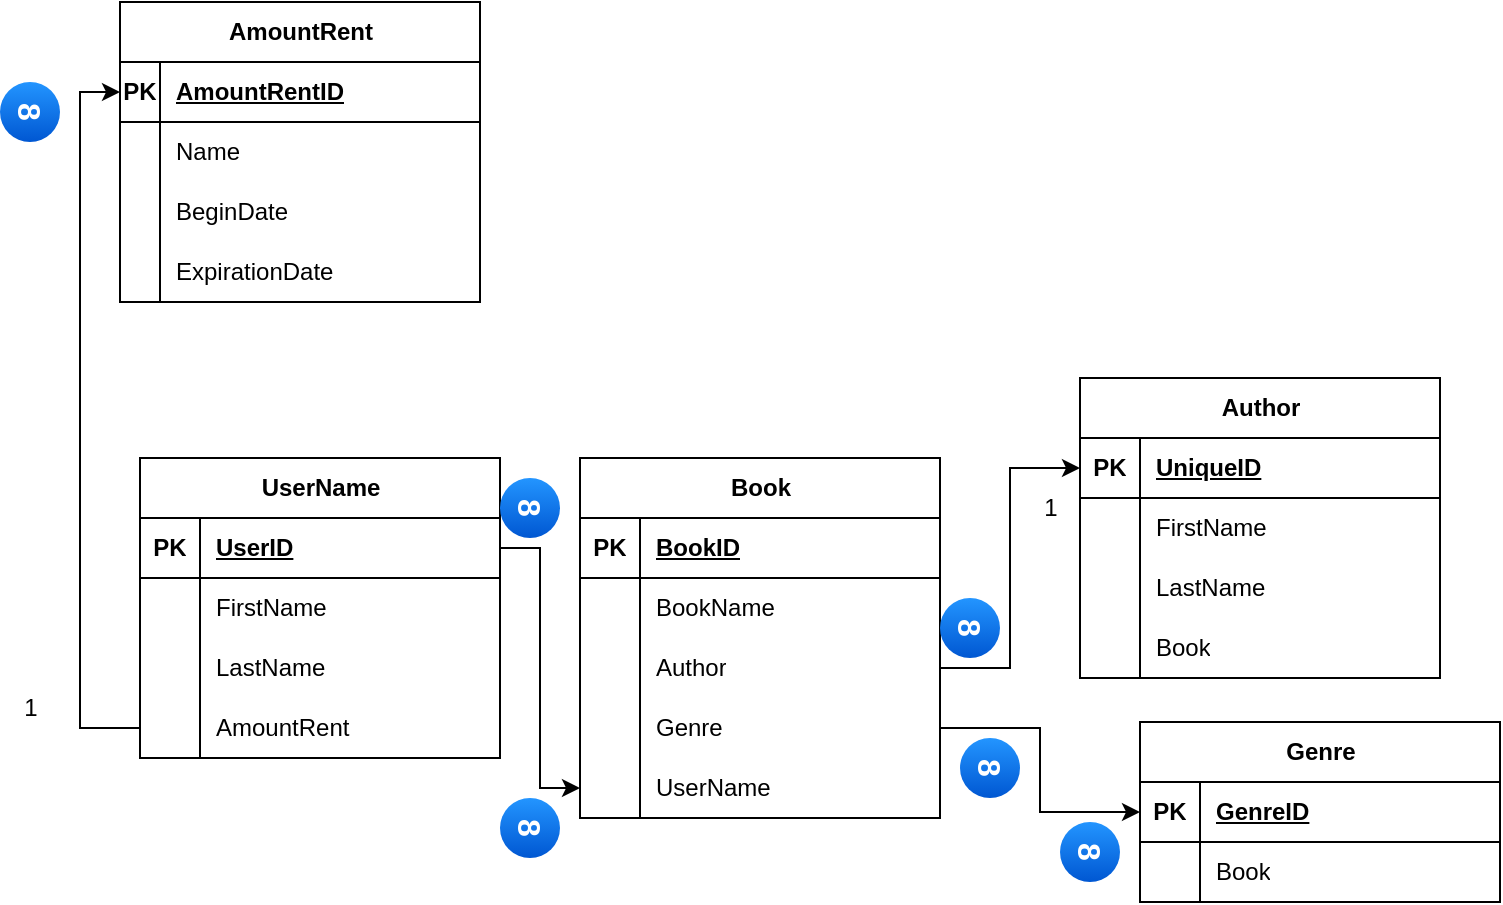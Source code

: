 <mxfile version="27.0.2">
  <diagram name="Страница — 1" id="RbjTcnhwJGc7OJ66Y2iK">
    <mxGraphModel dx="865" dy="1685" grid="1" gridSize="10" guides="1" tooltips="1" connect="1" arrows="1" fold="1" page="1" pageScale="1" pageWidth="827" pageHeight="1169" math="0" shadow="0">
      <root>
        <mxCell id="0" />
        <mxCell id="1" parent="0" />
        <mxCell id="HoDnwbS0lnE5Cmfxk-SK-15" value="AmountRent" style="shape=table;startSize=30;container=1;collapsible=1;childLayout=tableLayout;fixedRows=1;rowLines=0;fontStyle=1;align=center;resizeLast=1;html=1;" vertex="1" parent="1">
          <mxGeometry x="180" y="-40" width="180" height="150" as="geometry" />
        </mxCell>
        <mxCell id="HoDnwbS0lnE5Cmfxk-SK-16" value="" style="shape=tableRow;horizontal=0;startSize=0;swimlaneHead=0;swimlaneBody=0;fillColor=none;collapsible=0;dropTarget=0;points=[[0,0.5],[1,0.5]];portConstraint=eastwest;top=0;left=0;right=0;bottom=1;" vertex="1" parent="HoDnwbS0lnE5Cmfxk-SK-15">
          <mxGeometry y="30" width="180" height="30" as="geometry" />
        </mxCell>
        <mxCell id="HoDnwbS0lnE5Cmfxk-SK-17" value="PK" style="shape=partialRectangle;connectable=0;fillColor=none;top=0;left=0;bottom=0;right=0;fontStyle=1;overflow=hidden;whiteSpace=wrap;html=1;" vertex="1" parent="HoDnwbS0lnE5Cmfxk-SK-16">
          <mxGeometry width="20" height="30" as="geometry">
            <mxRectangle width="20" height="30" as="alternateBounds" />
          </mxGeometry>
        </mxCell>
        <mxCell id="HoDnwbS0lnE5Cmfxk-SK-18" value="AmountRentID" style="shape=partialRectangle;connectable=0;fillColor=none;top=0;left=0;bottom=0;right=0;align=left;spacingLeft=6;fontStyle=5;overflow=hidden;whiteSpace=wrap;html=1;" vertex="1" parent="HoDnwbS0lnE5Cmfxk-SK-16">
          <mxGeometry x="20" width="160" height="30" as="geometry">
            <mxRectangle width="160" height="30" as="alternateBounds" />
          </mxGeometry>
        </mxCell>
        <mxCell id="HoDnwbS0lnE5Cmfxk-SK-19" value="" style="shape=tableRow;horizontal=0;startSize=0;swimlaneHead=0;swimlaneBody=0;fillColor=none;collapsible=0;dropTarget=0;points=[[0,0.5],[1,0.5]];portConstraint=eastwest;top=0;left=0;right=0;bottom=0;" vertex="1" parent="HoDnwbS0lnE5Cmfxk-SK-15">
          <mxGeometry y="60" width="180" height="30" as="geometry" />
        </mxCell>
        <mxCell id="HoDnwbS0lnE5Cmfxk-SK-20" value="" style="shape=partialRectangle;connectable=0;fillColor=none;top=0;left=0;bottom=0;right=0;editable=1;overflow=hidden;whiteSpace=wrap;html=1;" vertex="1" parent="HoDnwbS0lnE5Cmfxk-SK-19">
          <mxGeometry width="20" height="30" as="geometry">
            <mxRectangle width="20" height="30" as="alternateBounds" />
          </mxGeometry>
        </mxCell>
        <mxCell id="HoDnwbS0lnE5Cmfxk-SK-21" value="Name" style="shape=partialRectangle;connectable=0;fillColor=none;top=0;left=0;bottom=0;right=0;align=left;spacingLeft=6;overflow=hidden;whiteSpace=wrap;html=1;" vertex="1" parent="HoDnwbS0lnE5Cmfxk-SK-19">
          <mxGeometry x="20" width="160" height="30" as="geometry">
            <mxRectangle width="160" height="30" as="alternateBounds" />
          </mxGeometry>
        </mxCell>
        <mxCell id="HoDnwbS0lnE5Cmfxk-SK-22" value="" style="shape=tableRow;horizontal=0;startSize=0;swimlaneHead=0;swimlaneBody=0;fillColor=none;collapsible=0;dropTarget=0;points=[[0,0.5],[1,0.5]];portConstraint=eastwest;top=0;left=0;right=0;bottom=0;" vertex="1" parent="HoDnwbS0lnE5Cmfxk-SK-15">
          <mxGeometry y="90" width="180" height="30" as="geometry" />
        </mxCell>
        <mxCell id="HoDnwbS0lnE5Cmfxk-SK-23" value="" style="shape=partialRectangle;connectable=0;fillColor=none;top=0;left=0;bottom=0;right=0;editable=1;overflow=hidden;whiteSpace=wrap;html=1;" vertex="1" parent="HoDnwbS0lnE5Cmfxk-SK-22">
          <mxGeometry width="20" height="30" as="geometry">
            <mxRectangle width="20" height="30" as="alternateBounds" />
          </mxGeometry>
        </mxCell>
        <mxCell id="HoDnwbS0lnE5Cmfxk-SK-24" value="BeginDate" style="shape=partialRectangle;connectable=0;fillColor=none;top=0;left=0;bottom=0;right=0;align=left;spacingLeft=6;overflow=hidden;whiteSpace=wrap;html=1;" vertex="1" parent="HoDnwbS0lnE5Cmfxk-SK-22">
          <mxGeometry x="20" width="160" height="30" as="geometry">
            <mxRectangle width="160" height="30" as="alternateBounds" />
          </mxGeometry>
        </mxCell>
        <mxCell id="HoDnwbS0lnE5Cmfxk-SK-25" value="" style="shape=tableRow;horizontal=0;startSize=0;swimlaneHead=0;swimlaneBody=0;fillColor=none;collapsible=0;dropTarget=0;points=[[0,0.5],[1,0.5]];portConstraint=eastwest;top=0;left=0;right=0;bottom=0;" vertex="1" parent="HoDnwbS0lnE5Cmfxk-SK-15">
          <mxGeometry y="120" width="180" height="30" as="geometry" />
        </mxCell>
        <mxCell id="HoDnwbS0lnE5Cmfxk-SK-26" value="" style="shape=partialRectangle;connectable=0;fillColor=none;top=0;left=0;bottom=0;right=0;editable=1;overflow=hidden;whiteSpace=wrap;html=1;" vertex="1" parent="HoDnwbS0lnE5Cmfxk-SK-25">
          <mxGeometry width="20" height="30" as="geometry">
            <mxRectangle width="20" height="30" as="alternateBounds" />
          </mxGeometry>
        </mxCell>
        <mxCell id="HoDnwbS0lnE5Cmfxk-SK-27" value="ExpirationDate" style="shape=partialRectangle;connectable=0;fillColor=none;top=0;left=0;bottom=0;right=0;align=left;spacingLeft=6;overflow=hidden;whiteSpace=wrap;html=1;" vertex="1" parent="HoDnwbS0lnE5Cmfxk-SK-25">
          <mxGeometry x="20" width="160" height="30" as="geometry">
            <mxRectangle width="160" height="30" as="alternateBounds" />
          </mxGeometry>
        </mxCell>
        <mxCell id="HoDnwbS0lnE5Cmfxk-SK-53" value="UserName" style="shape=table;startSize=30;container=1;collapsible=1;childLayout=tableLayout;fixedRows=1;rowLines=0;fontStyle=1;align=center;resizeLast=1;html=1;" vertex="1" parent="1">
          <mxGeometry x="190" y="188" width="180" height="150" as="geometry" />
        </mxCell>
        <mxCell id="HoDnwbS0lnE5Cmfxk-SK-54" value="" style="shape=tableRow;horizontal=0;startSize=0;swimlaneHead=0;swimlaneBody=0;fillColor=none;collapsible=0;dropTarget=0;points=[[0,0.5],[1,0.5]];portConstraint=eastwest;top=0;left=0;right=0;bottom=1;" vertex="1" parent="HoDnwbS0lnE5Cmfxk-SK-53">
          <mxGeometry y="30" width="180" height="30" as="geometry" />
        </mxCell>
        <mxCell id="HoDnwbS0lnE5Cmfxk-SK-55" value="PK" style="shape=partialRectangle;connectable=0;fillColor=none;top=0;left=0;bottom=0;right=0;fontStyle=1;overflow=hidden;whiteSpace=wrap;html=1;" vertex="1" parent="HoDnwbS0lnE5Cmfxk-SK-54">
          <mxGeometry width="30" height="30" as="geometry">
            <mxRectangle width="30" height="30" as="alternateBounds" />
          </mxGeometry>
        </mxCell>
        <mxCell id="HoDnwbS0lnE5Cmfxk-SK-56" value="UserID" style="shape=partialRectangle;connectable=0;fillColor=none;top=0;left=0;bottom=0;right=0;align=left;spacingLeft=6;fontStyle=5;overflow=hidden;whiteSpace=wrap;html=1;" vertex="1" parent="HoDnwbS0lnE5Cmfxk-SK-54">
          <mxGeometry x="30" width="150" height="30" as="geometry">
            <mxRectangle width="150" height="30" as="alternateBounds" />
          </mxGeometry>
        </mxCell>
        <mxCell id="HoDnwbS0lnE5Cmfxk-SK-57" value="" style="shape=tableRow;horizontal=0;startSize=0;swimlaneHead=0;swimlaneBody=0;fillColor=none;collapsible=0;dropTarget=0;points=[[0,0.5],[1,0.5]];portConstraint=eastwest;top=0;left=0;right=0;bottom=0;" vertex="1" parent="HoDnwbS0lnE5Cmfxk-SK-53">
          <mxGeometry y="60" width="180" height="30" as="geometry" />
        </mxCell>
        <mxCell id="HoDnwbS0lnE5Cmfxk-SK-58" value="" style="shape=partialRectangle;connectable=0;fillColor=none;top=0;left=0;bottom=0;right=0;editable=1;overflow=hidden;whiteSpace=wrap;html=1;" vertex="1" parent="HoDnwbS0lnE5Cmfxk-SK-57">
          <mxGeometry width="30" height="30" as="geometry">
            <mxRectangle width="30" height="30" as="alternateBounds" />
          </mxGeometry>
        </mxCell>
        <mxCell id="HoDnwbS0lnE5Cmfxk-SK-59" value="FirstName" style="shape=partialRectangle;connectable=0;fillColor=none;top=0;left=0;bottom=0;right=0;align=left;spacingLeft=6;overflow=hidden;whiteSpace=wrap;html=1;" vertex="1" parent="HoDnwbS0lnE5Cmfxk-SK-57">
          <mxGeometry x="30" width="150" height="30" as="geometry">
            <mxRectangle width="150" height="30" as="alternateBounds" />
          </mxGeometry>
        </mxCell>
        <mxCell id="HoDnwbS0lnE5Cmfxk-SK-60" value="" style="shape=tableRow;horizontal=0;startSize=0;swimlaneHead=0;swimlaneBody=0;fillColor=none;collapsible=0;dropTarget=0;points=[[0,0.5],[1,0.5]];portConstraint=eastwest;top=0;left=0;right=0;bottom=0;" vertex="1" parent="HoDnwbS0lnE5Cmfxk-SK-53">
          <mxGeometry y="90" width="180" height="30" as="geometry" />
        </mxCell>
        <mxCell id="HoDnwbS0lnE5Cmfxk-SK-61" value="" style="shape=partialRectangle;connectable=0;fillColor=none;top=0;left=0;bottom=0;right=0;editable=1;overflow=hidden;whiteSpace=wrap;html=1;" vertex="1" parent="HoDnwbS0lnE5Cmfxk-SK-60">
          <mxGeometry width="30" height="30" as="geometry">
            <mxRectangle width="30" height="30" as="alternateBounds" />
          </mxGeometry>
        </mxCell>
        <mxCell id="HoDnwbS0lnE5Cmfxk-SK-62" value="LastName" style="shape=partialRectangle;connectable=0;fillColor=none;top=0;left=0;bottom=0;right=0;align=left;spacingLeft=6;overflow=hidden;whiteSpace=wrap;html=1;" vertex="1" parent="HoDnwbS0lnE5Cmfxk-SK-60">
          <mxGeometry x="30" width="150" height="30" as="geometry">
            <mxRectangle width="150" height="30" as="alternateBounds" />
          </mxGeometry>
        </mxCell>
        <mxCell id="HoDnwbS0lnE5Cmfxk-SK-63" value="" style="shape=tableRow;horizontal=0;startSize=0;swimlaneHead=0;swimlaneBody=0;fillColor=none;collapsible=0;dropTarget=0;points=[[0,0.5],[1,0.5]];portConstraint=eastwest;top=0;left=0;right=0;bottom=0;" vertex="1" parent="HoDnwbS0lnE5Cmfxk-SK-53">
          <mxGeometry y="120" width="180" height="30" as="geometry" />
        </mxCell>
        <mxCell id="HoDnwbS0lnE5Cmfxk-SK-64" value="" style="shape=partialRectangle;connectable=0;fillColor=none;top=0;left=0;bottom=0;right=0;editable=1;overflow=hidden;whiteSpace=wrap;html=1;" vertex="1" parent="HoDnwbS0lnE5Cmfxk-SK-63">
          <mxGeometry width="30" height="30" as="geometry">
            <mxRectangle width="30" height="30" as="alternateBounds" />
          </mxGeometry>
        </mxCell>
        <mxCell id="HoDnwbS0lnE5Cmfxk-SK-65" value="AmountRent" style="shape=partialRectangle;connectable=0;fillColor=none;top=0;left=0;bottom=0;right=0;align=left;spacingLeft=6;overflow=hidden;whiteSpace=wrap;html=1;" vertex="1" parent="HoDnwbS0lnE5Cmfxk-SK-63">
          <mxGeometry x="30" width="150" height="30" as="geometry">
            <mxRectangle width="150" height="30" as="alternateBounds" />
          </mxGeometry>
        </mxCell>
        <mxCell id="HoDnwbS0lnE5Cmfxk-SK-66" value="Book" style="shape=table;startSize=30;container=1;collapsible=1;childLayout=tableLayout;fixedRows=1;rowLines=0;fontStyle=1;align=center;resizeLast=1;html=1;arcSize=15;" vertex="1" parent="1">
          <mxGeometry x="410" y="188" width="180" height="180" as="geometry" />
        </mxCell>
        <mxCell id="HoDnwbS0lnE5Cmfxk-SK-67" value="" style="shape=tableRow;horizontal=0;startSize=0;swimlaneHead=0;swimlaneBody=0;fillColor=none;collapsible=0;dropTarget=0;points=[[0,0.5],[1,0.5]];portConstraint=eastwest;top=0;left=0;right=0;bottom=1;" vertex="1" parent="HoDnwbS0lnE5Cmfxk-SK-66">
          <mxGeometry y="30" width="180" height="30" as="geometry" />
        </mxCell>
        <mxCell id="HoDnwbS0lnE5Cmfxk-SK-68" value="PK" style="shape=partialRectangle;connectable=0;fillColor=none;top=0;left=0;bottom=0;right=0;fontStyle=1;overflow=hidden;whiteSpace=wrap;html=1;" vertex="1" parent="HoDnwbS0lnE5Cmfxk-SK-67">
          <mxGeometry width="30" height="30" as="geometry">
            <mxRectangle width="30" height="30" as="alternateBounds" />
          </mxGeometry>
        </mxCell>
        <mxCell id="HoDnwbS0lnE5Cmfxk-SK-69" value="BookID" style="shape=partialRectangle;connectable=0;fillColor=none;top=0;left=0;bottom=0;right=0;align=left;spacingLeft=6;fontStyle=5;overflow=hidden;whiteSpace=wrap;html=1;" vertex="1" parent="HoDnwbS0lnE5Cmfxk-SK-67">
          <mxGeometry x="30" width="150" height="30" as="geometry">
            <mxRectangle width="150" height="30" as="alternateBounds" />
          </mxGeometry>
        </mxCell>
        <mxCell id="HoDnwbS0lnE5Cmfxk-SK-70" value="" style="shape=tableRow;horizontal=0;startSize=0;swimlaneHead=0;swimlaneBody=0;fillColor=none;collapsible=0;dropTarget=0;points=[[0,0.5],[1,0.5]];portConstraint=eastwest;top=0;left=0;right=0;bottom=0;" vertex="1" parent="HoDnwbS0lnE5Cmfxk-SK-66">
          <mxGeometry y="60" width="180" height="30" as="geometry" />
        </mxCell>
        <mxCell id="HoDnwbS0lnE5Cmfxk-SK-71" value="" style="shape=partialRectangle;connectable=0;fillColor=none;top=0;left=0;bottom=0;right=0;editable=1;overflow=hidden;whiteSpace=wrap;html=1;" vertex="1" parent="HoDnwbS0lnE5Cmfxk-SK-70">
          <mxGeometry width="30" height="30" as="geometry">
            <mxRectangle width="30" height="30" as="alternateBounds" />
          </mxGeometry>
        </mxCell>
        <mxCell id="HoDnwbS0lnE5Cmfxk-SK-72" value="BookName" style="shape=partialRectangle;connectable=0;fillColor=none;top=0;left=0;bottom=0;right=0;align=left;spacingLeft=6;overflow=hidden;whiteSpace=wrap;html=1;" vertex="1" parent="HoDnwbS0lnE5Cmfxk-SK-70">
          <mxGeometry x="30" width="150" height="30" as="geometry">
            <mxRectangle width="150" height="30" as="alternateBounds" />
          </mxGeometry>
        </mxCell>
        <mxCell id="HoDnwbS0lnE5Cmfxk-SK-73" value="" style="shape=tableRow;horizontal=0;startSize=0;swimlaneHead=0;swimlaneBody=0;fillColor=none;collapsible=0;dropTarget=0;points=[[0,0.5],[1,0.5]];portConstraint=eastwest;top=0;left=0;right=0;bottom=0;" vertex="1" parent="HoDnwbS0lnE5Cmfxk-SK-66">
          <mxGeometry y="90" width="180" height="30" as="geometry" />
        </mxCell>
        <mxCell id="HoDnwbS0lnE5Cmfxk-SK-74" value="" style="shape=partialRectangle;connectable=0;fillColor=none;top=0;left=0;bottom=0;right=0;editable=1;overflow=hidden;whiteSpace=wrap;html=1;" vertex="1" parent="HoDnwbS0lnE5Cmfxk-SK-73">
          <mxGeometry width="30" height="30" as="geometry">
            <mxRectangle width="30" height="30" as="alternateBounds" />
          </mxGeometry>
        </mxCell>
        <mxCell id="HoDnwbS0lnE5Cmfxk-SK-75" value="Author" style="shape=partialRectangle;connectable=0;fillColor=none;top=0;left=0;bottom=0;right=0;align=left;spacingLeft=6;overflow=hidden;whiteSpace=wrap;html=1;" vertex="1" parent="HoDnwbS0lnE5Cmfxk-SK-73">
          <mxGeometry x="30" width="150" height="30" as="geometry">
            <mxRectangle width="150" height="30" as="alternateBounds" />
          </mxGeometry>
        </mxCell>
        <mxCell id="HoDnwbS0lnE5Cmfxk-SK-76" value="" style="shape=tableRow;horizontal=0;startSize=0;swimlaneHead=0;swimlaneBody=0;fillColor=none;collapsible=0;dropTarget=0;points=[[0,0.5],[1,0.5]];portConstraint=eastwest;top=0;left=0;right=0;bottom=0;" vertex="1" parent="HoDnwbS0lnE5Cmfxk-SK-66">
          <mxGeometry y="120" width="180" height="30" as="geometry" />
        </mxCell>
        <mxCell id="HoDnwbS0lnE5Cmfxk-SK-77" value="" style="shape=partialRectangle;connectable=0;fillColor=none;top=0;left=0;bottom=0;right=0;editable=1;overflow=hidden;whiteSpace=wrap;html=1;" vertex="1" parent="HoDnwbS0lnE5Cmfxk-SK-76">
          <mxGeometry width="30" height="30" as="geometry">
            <mxRectangle width="30" height="30" as="alternateBounds" />
          </mxGeometry>
        </mxCell>
        <mxCell id="HoDnwbS0lnE5Cmfxk-SK-78" value="Genre" style="shape=partialRectangle;connectable=0;fillColor=none;top=0;left=0;bottom=0;right=0;align=left;spacingLeft=6;overflow=hidden;whiteSpace=wrap;html=1;" vertex="1" parent="HoDnwbS0lnE5Cmfxk-SK-76">
          <mxGeometry x="30" width="150" height="30" as="geometry">
            <mxRectangle width="150" height="30" as="alternateBounds" />
          </mxGeometry>
        </mxCell>
        <mxCell id="HoDnwbS0lnE5Cmfxk-SK-121" style="shape=tableRow;horizontal=0;startSize=0;swimlaneHead=0;swimlaneBody=0;fillColor=none;collapsible=0;dropTarget=0;points=[[0,0.5],[1,0.5]];portConstraint=eastwest;top=0;left=0;right=0;bottom=0;" vertex="1" parent="HoDnwbS0lnE5Cmfxk-SK-66">
          <mxGeometry y="150" width="180" height="30" as="geometry" />
        </mxCell>
        <mxCell id="HoDnwbS0lnE5Cmfxk-SK-122" style="shape=partialRectangle;connectable=0;fillColor=none;top=0;left=0;bottom=0;right=0;editable=1;overflow=hidden;whiteSpace=wrap;html=1;" vertex="1" parent="HoDnwbS0lnE5Cmfxk-SK-121">
          <mxGeometry width="30" height="30" as="geometry">
            <mxRectangle width="30" height="30" as="alternateBounds" />
          </mxGeometry>
        </mxCell>
        <mxCell id="HoDnwbS0lnE5Cmfxk-SK-123" value="UserName" style="shape=partialRectangle;connectable=0;fillColor=none;top=0;left=0;bottom=0;right=0;align=left;spacingLeft=6;overflow=hidden;whiteSpace=wrap;html=1;" vertex="1" parent="HoDnwbS0lnE5Cmfxk-SK-121">
          <mxGeometry x="30" width="150" height="30" as="geometry">
            <mxRectangle width="150" height="30" as="alternateBounds" />
          </mxGeometry>
        </mxCell>
        <mxCell id="HoDnwbS0lnE5Cmfxk-SK-82" value="Author" style="shape=table;startSize=30;container=1;collapsible=1;childLayout=tableLayout;fixedRows=1;rowLines=0;fontStyle=1;align=center;resizeLast=1;html=1;" vertex="1" parent="1">
          <mxGeometry x="660" y="148" width="180" height="150" as="geometry" />
        </mxCell>
        <mxCell id="HoDnwbS0lnE5Cmfxk-SK-83" value="" style="shape=tableRow;horizontal=0;startSize=0;swimlaneHead=0;swimlaneBody=0;fillColor=none;collapsible=0;dropTarget=0;points=[[0,0.5],[1,0.5]];portConstraint=eastwest;top=0;left=0;right=0;bottom=1;" vertex="1" parent="HoDnwbS0lnE5Cmfxk-SK-82">
          <mxGeometry y="30" width="180" height="30" as="geometry" />
        </mxCell>
        <mxCell id="HoDnwbS0lnE5Cmfxk-SK-84" value="PK" style="shape=partialRectangle;connectable=0;fillColor=none;top=0;left=0;bottom=0;right=0;fontStyle=1;overflow=hidden;whiteSpace=wrap;html=1;" vertex="1" parent="HoDnwbS0lnE5Cmfxk-SK-83">
          <mxGeometry width="30" height="30" as="geometry">
            <mxRectangle width="30" height="30" as="alternateBounds" />
          </mxGeometry>
        </mxCell>
        <mxCell id="HoDnwbS0lnE5Cmfxk-SK-85" value="UniqueID" style="shape=partialRectangle;connectable=0;fillColor=none;top=0;left=0;bottom=0;right=0;align=left;spacingLeft=6;fontStyle=5;overflow=hidden;whiteSpace=wrap;html=1;" vertex="1" parent="HoDnwbS0lnE5Cmfxk-SK-83">
          <mxGeometry x="30" width="150" height="30" as="geometry">
            <mxRectangle width="150" height="30" as="alternateBounds" />
          </mxGeometry>
        </mxCell>
        <mxCell id="HoDnwbS0lnE5Cmfxk-SK-86" value="" style="shape=tableRow;horizontal=0;startSize=0;swimlaneHead=0;swimlaneBody=0;fillColor=none;collapsible=0;dropTarget=0;points=[[0,0.5],[1,0.5]];portConstraint=eastwest;top=0;left=0;right=0;bottom=0;" vertex="1" parent="HoDnwbS0lnE5Cmfxk-SK-82">
          <mxGeometry y="60" width="180" height="30" as="geometry" />
        </mxCell>
        <mxCell id="HoDnwbS0lnE5Cmfxk-SK-87" value="" style="shape=partialRectangle;connectable=0;fillColor=none;top=0;left=0;bottom=0;right=0;editable=1;overflow=hidden;whiteSpace=wrap;html=1;" vertex="1" parent="HoDnwbS0lnE5Cmfxk-SK-86">
          <mxGeometry width="30" height="30" as="geometry">
            <mxRectangle width="30" height="30" as="alternateBounds" />
          </mxGeometry>
        </mxCell>
        <mxCell id="HoDnwbS0lnE5Cmfxk-SK-88" value="FirstName" style="shape=partialRectangle;connectable=0;fillColor=none;top=0;left=0;bottom=0;right=0;align=left;spacingLeft=6;overflow=hidden;whiteSpace=wrap;html=1;" vertex="1" parent="HoDnwbS0lnE5Cmfxk-SK-86">
          <mxGeometry x="30" width="150" height="30" as="geometry">
            <mxRectangle width="150" height="30" as="alternateBounds" />
          </mxGeometry>
        </mxCell>
        <mxCell id="HoDnwbS0lnE5Cmfxk-SK-89" value="" style="shape=tableRow;horizontal=0;startSize=0;swimlaneHead=0;swimlaneBody=0;fillColor=none;collapsible=0;dropTarget=0;points=[[0,0.5],[1,0.5]];portConstraint=eastwest;top=0;left=0;right=0;bottom=0;" vertex="1" parent="HoDnwbS0lnE5Cmfxk-SK-82">
          <mxGeometry y="90" width="180" height="30" as="geometry" />
        </mxCell>
        <mxCell id="HoDnwbS0lnE5Cmfxk-SK-90" value="" style="shape=partialRectangle;connectable=0;fillColor=none;top=0;left=0;bottom=0;right=0;editable=1;overflow=hidden;whiteSpace=wrap;html=1;" vertex="1" parent="HoDnwbS0lnE5Cmfxk-SK-89">
          <mxGeometry width="30" height="30" as="geometry">
            <mxRectangle width="30" height="30" as="alternateBounds" />
          </mxGeometry>
        </mxCell>
        <mxCell id="HoDnwbS0lnE5Cmfxk-SK-91" value="LastName" style="shape=partialRectangle;connectable=0;fillColor=none;top=0;left=0;bottom=0;right=0;align=left;spacingLeft=6;overflow=hidden;whiteSpace=wrap;html=1;" vertex="1" parent="HoDnwbS0lnE5Cmfxk-SK-89">
          <mxGeometry x="30" width="150" height="30" as="geometry">
            <mxRectangle width="150" height="30" as="alternateBounds" />
          </mxGeometry>
        </mxCell>
        <mxCell id="HoDnwbS0lnE5Cmfxk-SK-92" value="" style="shape=tableRow;horizontal=0;startSize=0;swimlaneHead=0;swimlaneBody=0;fillColor=none;collapsible=0;dropTarget=0;points=[[0,0.5],[1,0.5]];portConstraint=eastwest;top=0;left=0;right=0;bottom=0;" vertex="1" parent="HoDnwbS0lnE5Cmfxk-SK-82">
          <mxGeometry y="120" width="180" height="30" as="geometry" />
        </mxCell>
        <mxCell id="HoDnwbS0lnE5Cmfxk-SK-93" value="" style="shape=partialRectangle;connectable=0;fillColor=none;top=0;left=0;bottom=0;right=0;editable=1;overflow=hidden;whiteSpace=wrap;html=1;" vertex="1" parent="HoDnwbS0lnE5Cmfxk-SK-92">
          <mxGeometry width="30" height="30" as="geometry">
            <mxRectangle width="30" height="30" as="alternateBounds" />
          </mxGeometry>
        </mxCell>
        <mxCell id="HoDnwbS0lnE5Cmfxk-SK-94" value="Book" style="shape=partialRectangle;connectable=0;fillColor=none;top=0;left=0;bottom=0;right=0;align=left;spacingLeft=6;overflow=hidden;whiteSpace=wrap;html=1;" vertex="1" parent="HoDnwbS0lnE5Cmfxk-SK-92">
          <mxGeometry x="30" width="150" height="30" as="geometry">
            <mxRectangle width="150" height="30" as="alternateBounds" />
          </mxGeometry>
        </mxCell>
        <mxCell id="HoDnwbS0lnE5Cmfxk-SK-95" style="edgeStyle=orthogonalEdgeStyle;rounded=0;orthogonalLoop=1;jettySize=auto;html=1;entryX=0;entryY=0.5;entryDx=0;entryDy=0;" edge="1" parent="1" source="HoDnwbS0lnE5Cmfxk-SK-73" target="HoDnwbS0lnE5Cmfxk-SK-83">
          <mxGeometry relative="1" as="geometry" />
        </mxCell>
        <mxCell id="HoDnwbS0lnE5Cmfxk-SK-96" value="Genre" style="shape=table;startSize=30;container=1;collapsible=1;childLayout=tableLayout;fixedRows=1;rowLines=0;fontStyle=1;align=center;resizeLast=1;html=1;" vertex="1" parent="1">
          <mxGeometry x="690" y="320" width="180" height="90" as="geometry" />
        </mxCell>
        <mxCell id="HoDnwbS0lnE5Cmfxk-SK-97" value="" style="shape=tableRow;horizontal=0;startSize=0;swimlaneHead=0;swimlaneBody=0;fillColor=none;collapsible=0;dropTarget=0;points=[[0,0.5],[1,0.5]];portConstraint=eastwest;top=0;left=0;right=0;bottom=1;" vertex="1" parent="HoDnwbS0lnE5Cmfxk-SK-96">
          <mxGeometry y="30" width="180" height="30" as="geometry" />
        </mxCell>
        <mxCell id="HoDnwbS0lnE5Cmfxk-SK-98" value="PK" style="shape=partialRectangle;connectable=0;fillColor=none;top=0;left=0;bottom=0;right=0;fontStyle=1;overflow=hidden;whiteSpace=wrap;html=1;" vertex="1" parent="HoDnwbS0lnE5Cmfxk-SK-97">
          <mxGeometry width="30" height="30" as="geometry">
            <mxRectangle width="30" height="30" as="alternateBounds" />
          </mxGeometry>
        </mxCell>
        <mxCell id="HoDnwbS0lnE5Cmfxk-SK-99" value="GenreID" style="shape=partialRectangle;connectable=0;fillColor=none;top=0;left=0;bottom=0;right=0;align=left;spacingLeft=6;fontStyle=5;overflow=hidden;whiteSpace=wrap;html=1;" vertex="1" parent="HoDnwbS0lnE5Cmfxk-SK-97">
          <mxGeometry x="30" width="150" height="30" as="geometry">
            <mxRectangle width="150" height="30" as="alternateBounds" />
          </mxGeometry>
        </mxCell>
        <mxCell id="HoDnwbS0lnE5Cmfxk-SK-100" value="" style="shape=tableRow;horizontal=0;startSize=0;swimlaneHead=0;swimlaneBody=0;fillColor=none;collapsible=0;dropTarget=0;points=[[0,0.5],[1,0.5]];portConstraint=eastwest;top=0;left=0;right=0;bottom=0;" vertex="1" parent="HoDnwbS0lnE5Cmfxk-SK-96">
          <mxGeometry y="60" width="180" height="30" as="geometry" />
        </mxCell>
        <mxCell id="HoDnwbS0lnE5Cmfxk-SK-101" value="" style="shape=partialRectangle;connectable=0;fillColor=none;top=0;left=0;bottom=0;right=0;editable=1;overflow=hidden;whiteSpace=wrap;html=1;" vertex="1" parent="HoDnwbS0lnE5Cmfxk-SK-100">
          <mxGeometry width="30" height="30" as="geometry">
            <mxRectangle width="30" height="30" as="alternateBounds" />
          </mxGeometry>
        </mxCell>
        <mxCell id="HoDnwbS0lnE5Cmfxk-SK-102" value="Book" style="shape=partialRectangle;connectable=0;fillColor=none;top=0;left=0;bottom=0;right=0;align=left;spacingLeft=6;overflow=hidden;whiteSpace=wrap;html=1;" vertex="1" parent="HoDnwbS0lnE5Cmfxk-SK-100">
          <mxGeometry x="30" width="150" height="30" as="geometry">
            <mxRectangle width="150" height="30" as="alternateBounds" />
          </mxGeometry>
        </mxCell>
        <mxCell id="HoDnwbS0lnE5Cmfxk-SK-109" style="edgeStyle=orthogonalEdgeStyle;rounded=0;orthogonalLoop=1;jettySize=auto;html=1;entryX=0;entryY=0.5;entryDx=0;entryDy=0;" edge="1" parent="1" source="HoDnwbS0lnE5Cmfxk-SK-76" target="HoDnwbS0lnE5Cmfxk-SK-97">
          <mxGeometry relative="1" as="geometry" />
        </mxCell>
        <mxCell id="HoDnwbS0lnE5Cmfxk-SK-110" value="8" style="ellipse;whiteSpace=wrap;html=1;aspect=fixed;rotation=90;gradientColor=#0057D2;strokeColor=none;gradientDirection=east;fillColor=#2395FF;rounded=0;pointerEvents=0;fontFamily=Helvetica;fontSize=16;fontColor=#FFFFFF;spacingTop=4;spacingBottom=4;spacingLeft=4;spacingRight=4;points=[];fontStyle=1" vertex="1" parent="1">
          <mxGeometry x="590" y="258" width="30" height="30" as="geometry" />
        </mxCell>
        <mxCell id="HoDnwbS0lnE5Cmfxk-SK-111" value="1" style="text;html=1;align=center;verticalAlign=middle;resizable=0;points=[];autosize=1;strokeColor=none;fillColor=none;" vertex="1" parent="1">
          <mxGeometry x="630" y="198" width="30" height="30" as="geometry" />
        </mxCell>
        <mxCell id="HoDnwbS0lnE5Cmfxk-SK-112" value="8" style="ellipse;whiteSpace=wrap;html=1;aspect=fixed;rotation=90;gradientColor=#0057D2;strokeColor=none;gradientDirection=east;fillColor=#2395FF;rounded=0;pointerEvents=0;fontFamily=Helvetica;fontSize=16;fontColor=#FFFFFF;spacingTop=4;spacingBottom=4;spacingLeft=4;spacingRight=4;points=[];fontStyle=1" vertex="1" parent="1">
          <mxGeometry x="600" y="328" width="30" height="30" as="geometry" />
        </mxCell>
        <mxCell id="HoDnwbS0lnE5Cmfxk-SK-113" value="8" style="ellipse;whiteSpace=wrap;html=1;aspect=fixed;rotation=90;gradientColor=#0057D2;strokeColor=none;gradientDirection=east;fillColor=#2395FF;rounded=0;pointerEvents=0;fontFamily=Helvetica;fontSize=16;fontColor=#FFFFFF;spacingTop=4;spacingBottom=4;spacingLeft=4;spacingRight=4;points=[];fontStyle=1" vertex="1" parent="1">
          <mxGeometry x="650" y="370" width="30" height="30" as="geometry" />
        </mxCell>
        <mxCell id="HoDnwbS0lnE5Cmfxk-SK-117" style="edgeStyle=orthogonalEdgeStyle;rounded=0;orthogonalLoop=1;jettySize=auto;html=1;entryX=0;entryY=0.5;entryDx=0;entryDy=0;" edge="1" parent="1" source="HoDnwbS0lnE5Cmfxk-SK-63" target="HoDnwbS0lnE5Cmfxk-SK-16">
          <mxGeometry relative="1" as="geometry" />
        </mxCell>
        <mxCell id="HoDnwbS0lnE5Cmfxk-SK-118" value="1" style="text;html=1;align=center;verticalAlign=middle;resizable=0;points=[];autosize=1;strokeColor=none;fillColor=none;" vertex="1" parent="1">
          <mxGeometry x="120" y="298" width="30" height="30" as="geometry" />
        </mxCell>
        <mxCell id="HoDnwbS0lnE5Cmfxk-SK-119" value="8" style="ellipse;whiteSpace=wrap;html=1;aspect=fixed;rotation=90;gradientColor=#0057D2;strokeColor=none;gradientDirection=east;fillColor=#2395FF;rounded=0;pointerEvents=0;fontFamily=Helvetica;fontSize=16;fontColor=#FFFFFF;spacingTop=4;spacingBottom=4;spacingLeft=4;spacingRight=4;points=[];fontStyle=1" vertex="1" parent="1">
          <mxGeometry x="120" width="30" height="30" as="geometry" />
        </mxCell>
        <mxCell id="HoDnwbS0lnE5Cmfxk-SK-124" style="edgeStyle=orthogonalEdgeStyle;rounded=0;orthogonalLoop=1;jettySize=auto;html=1;entryX=0;entryY=0.5;entryDx=0;entryDy=0;" edge="1" parent="1" source="HoDnwbS0lnE5Cmfxk-SK-54" target="HoDnwbS0lnE5Cmfxk-SK-121">
          <mxGeometry relative="1" as="geometry" />
        </mxCell>
        <mxCell id="HoDnwbS0lnE5Cmfxk-SK-125" value="8" style="ellipse;whiteSpace=wrap;html=1;aspect=fixed;rotation=90;gradientColor=#0057D2;strokeColor=none;gradientDirection=east;fillColor=#2395FF;rounded=0;pointerEvents=0;fontFamily=Helvetica;fontSize=16;fontColor=#FFFFFF;spacingTop=4;spacingBottom=4;spacingLeft=4;spacingRight=4;points=[];fontStyle=1" vertex="1" parent="1">
          <mxGeometry x="370" y="198" width="30" height="30" as="geometry" />
        </mxCell>
        <mxCell id="HoDnwbS0lnE5Cmfxk-SK-126" value="8" style="ellipse;whiteSpace=wrap;html=1;aspect=fixed;rotation=90;gradientColor=#0057D2;strokeColor=none;gradientDirection=east;fillColor=#2395FF;rounded=0;pointerEvents=0;fontFamily=Helvetica;fontSize=16;fontColor=#FFFFFF;spacingTop=4;spacingBottom=4;spacingLeft=4;spacingRight=4;points=[];fontStyle=1" vertex="1" parent="1">
          <mxGeometry x="370" y="358" width="30" height="30" as="geometry" />
        </mxCell>
      </root>
    </mxGraphModel>
  </diagram>
</mxfile>
